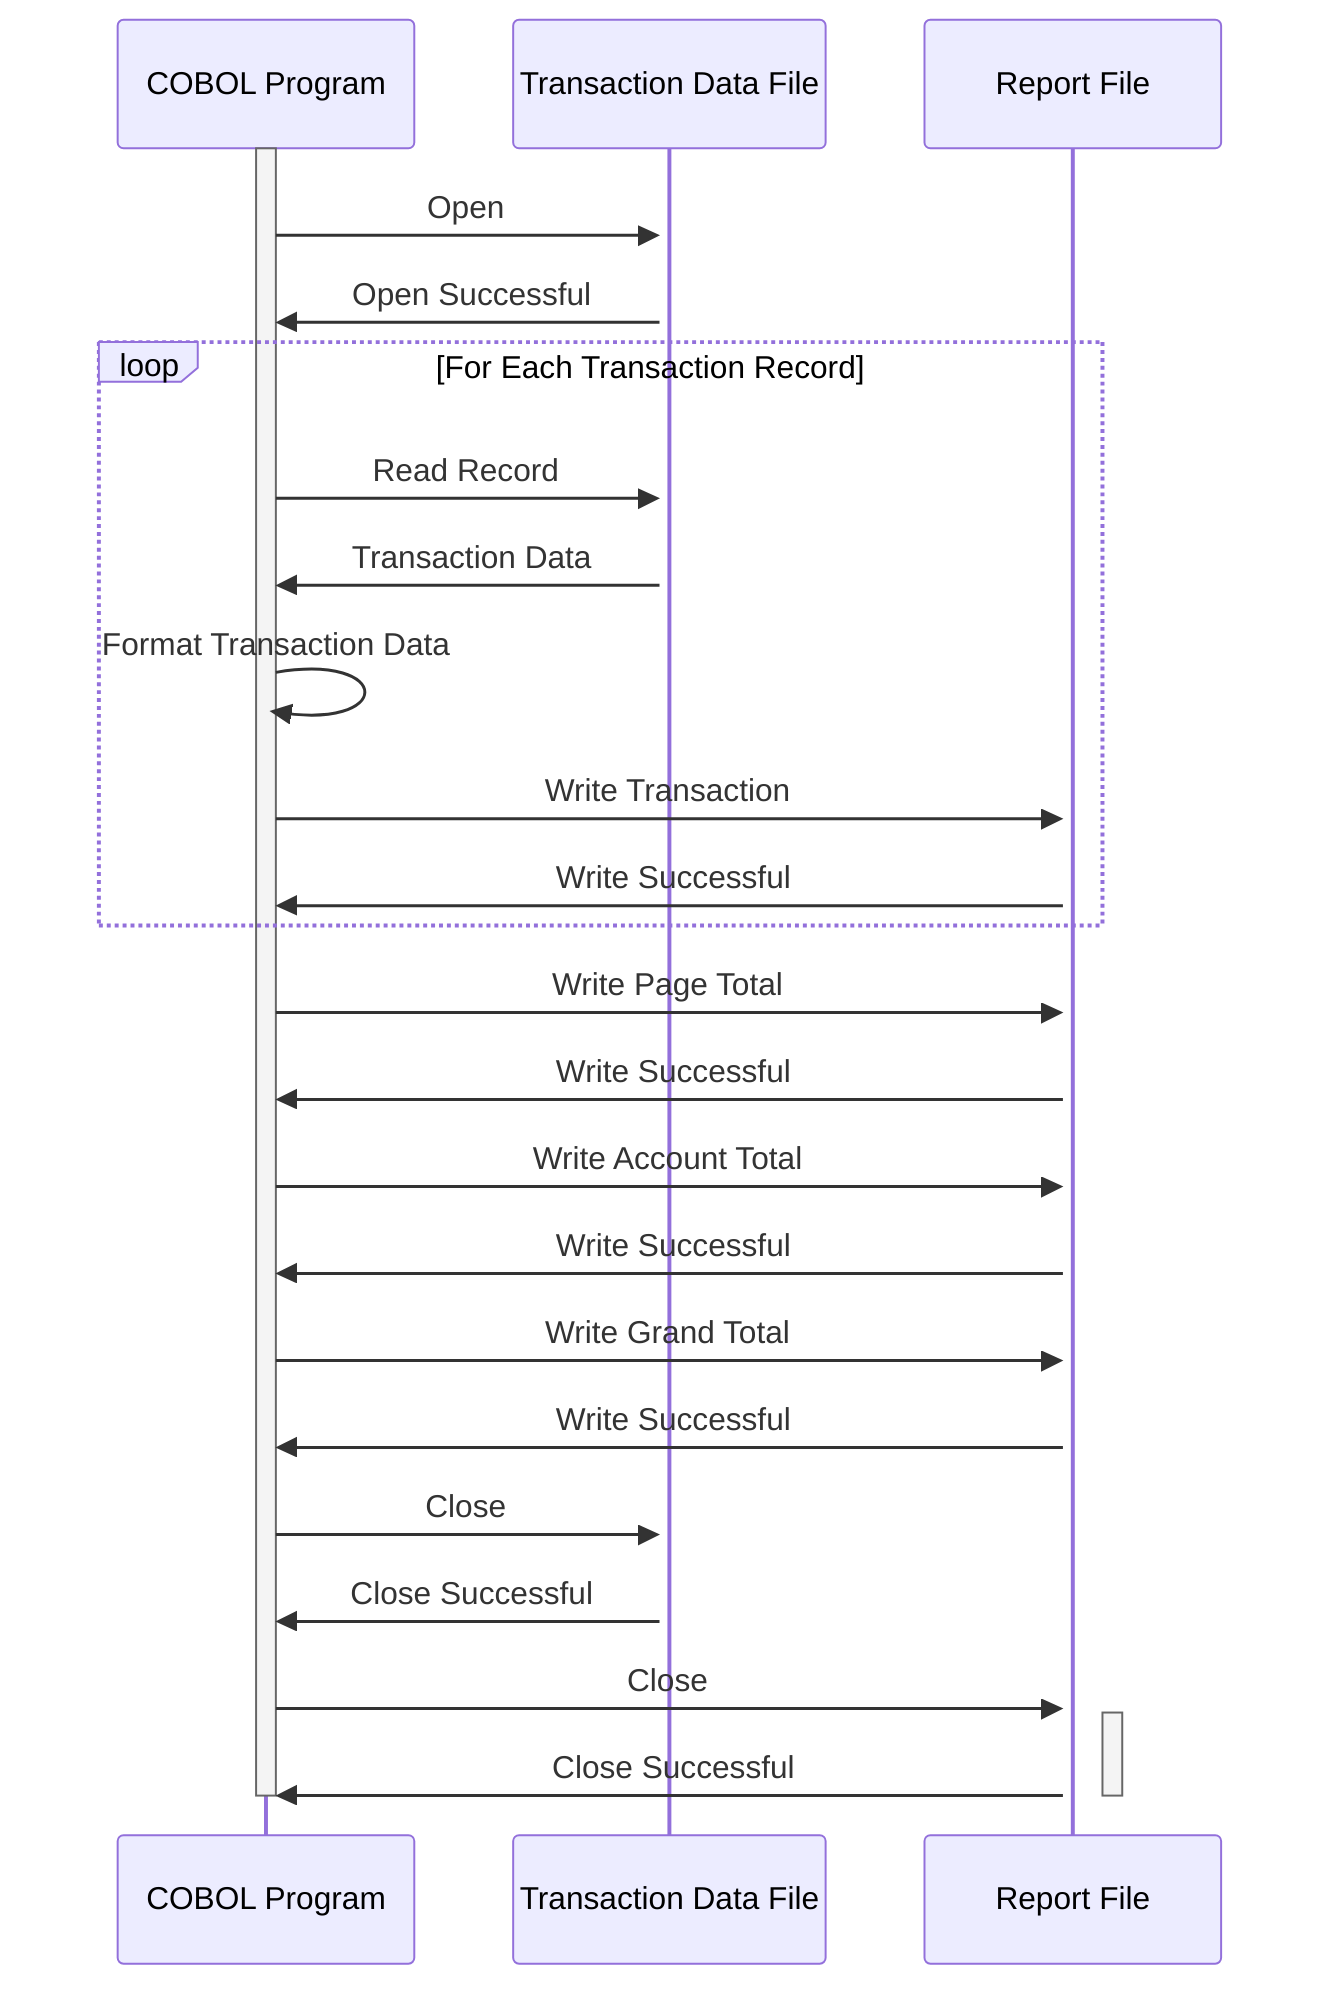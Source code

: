sequenceDiagram
    participant COBOL Program
    participant Transaction Data File
    participant Report File

    activate COBOL Program

    COBOL Program->>+Transaction Data File: Open
    Transaction Data File->>COBOL Program: Open Successful

    loop For Each Transaction Record
        COBOL Program->>+Transaction Data File: Read Record
        Transaction Data File->>COBOL Program: Transaction Data
        COBOL Program->>COBOL Program: Format Transaction Data
        COBOL Program->>+Report File: Write Transaction
        Report File->>COBOL Program: Write Successful 
    end

    COBOL Program->>+Report File: Write Page Total
    Report File->>COBOL Program: Write Successful

    COBOL Program->>+Report File: Write Account Total
    Report File->>COBOL Program: Write Successful

    COBOL Program->>+Report File: Write Grand Total
    Report File->>COBOL Program: Write Successful

    COBOL Program->>+Transaction Data File: Close
    Transaction Data File->>COBOL Program: Close Successful

    COBOL Program->>+Report File: Close
    Report File->>-COBOL Program: Close Successful

    deactivate COBOL Program
